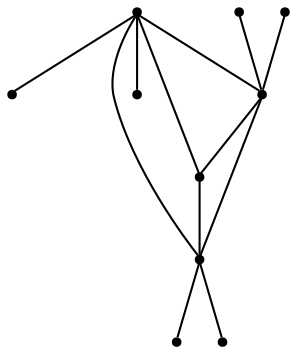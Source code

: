 graph {
  node [shape=point,comment="{\"directed\":false,\"doi\":\"10.1007/978-3-642-25878-7_36\",\"figure\":\"2 (1)\"}"]

  v0 [pos="880.2441846474447,709.7757294861502"]
  v1 [pos="799.3482381518645,727.8620515514646"]
  v2 [pos="819.5732905917997,764.038765339835"]
  v3 [pos="556.602112844658,709.1464586578269"]
  v4 [pos="738.6731444628672,872.5683979977284"]
  v5 [pos="718.4522916562842,926.8311794978042"]
  v6 [pos="698.227239216349,872.5683979977284"]
  v7 [pos="718.4522916562842,800.2152247745964"]
  v8 [pos="637.5522727889684,727.8620515514646"]
  v9 [pos="617.327220349033,764.038765339835"]

  v0 -- v1 [id="-1",pos="880.2441846474447,709.7757294861502 799.3482381518645,727.8620515514646 799.3482381518645,727.8620515514646 799.3482381518645,727.8620515514646"]
  v3 -- v7 [id="-2",pos="556.602112844658,709.1464586578269 718.4522916562842,800.2152247745964 718.4522916562842,800.2152247745964 718.4522916562842,800.2152247745964"]
  v3 -- v5 [id="-3",pos="556.602112844658,709.1464586578269 718.4522916562842,926.8311794978042 718.4522916562842,926.8311794978042 718.4522916562842,926.8311794978042"]
  v0 -- v2 [id="-4",pos="880.2441846474447,709.7757294861502 819.5732905917997,764.038765339835 819.5732905917997,764.038765339835 819.5732905917997,764.038765339835"]
  v9 -- v3 [id="-6",pos="617.327220349033,764.038765339835 556.602112844658,709.1464586578269 556.602112844658,709.1464586578269 556.602112844658,709.1464586578269"]
  v8 -- v3 [id="-8",pos="637.5522727889684,727.8620515514646 556.602112844658,709.1464586578269 556.602112844658,709.1464586578269 556.602112844658,709.1464586578269"]
  v7 -- v5 [id="-11",pos="718.4522916562842,800.2152247745964 718.4522916562842,926.8311794978042 718.4522916562842,926.8311794978042 718.4522916562842,926.8311794978042"]
  v7 -- v0 [id="-12",pos="718.4522916562842,800.2152247745964 880.2441846474447,709.7757294861502 880.2441846474447,709.7757294861502 880.2441846474447,709.7757294861502"]
  v5 -- v6 [id="-13",pos="718.4522916562842,926.8311794978042 698.227239216349,872.5683979977284 698.227239216349,872.5683979977284 698.227239216349,872.5683979977284"]
  v5 -- v4 [id="-14",pos="718.4522916562842,926.8311794978042 738.6731444628672,872.5683979977284 738.6731444628672,872.5683979977284 738.6731444628672,872.5683979977284"]
  v5 -- v0 [id="-18",pos="718.4522916562842,926.8311794978042 880.2441846474447,709.7757294861502 880.2441846474447,709.7757294861502 880.2441846474447,709.7757294861502"]
  v0 -- v3 [id="-20",pos="880.2441846474447,709.7757294861502 556.602112844658,709.1464586578269 556.602112844658,709.1464586578269 556.602112844658,709.1464586578269"]
}